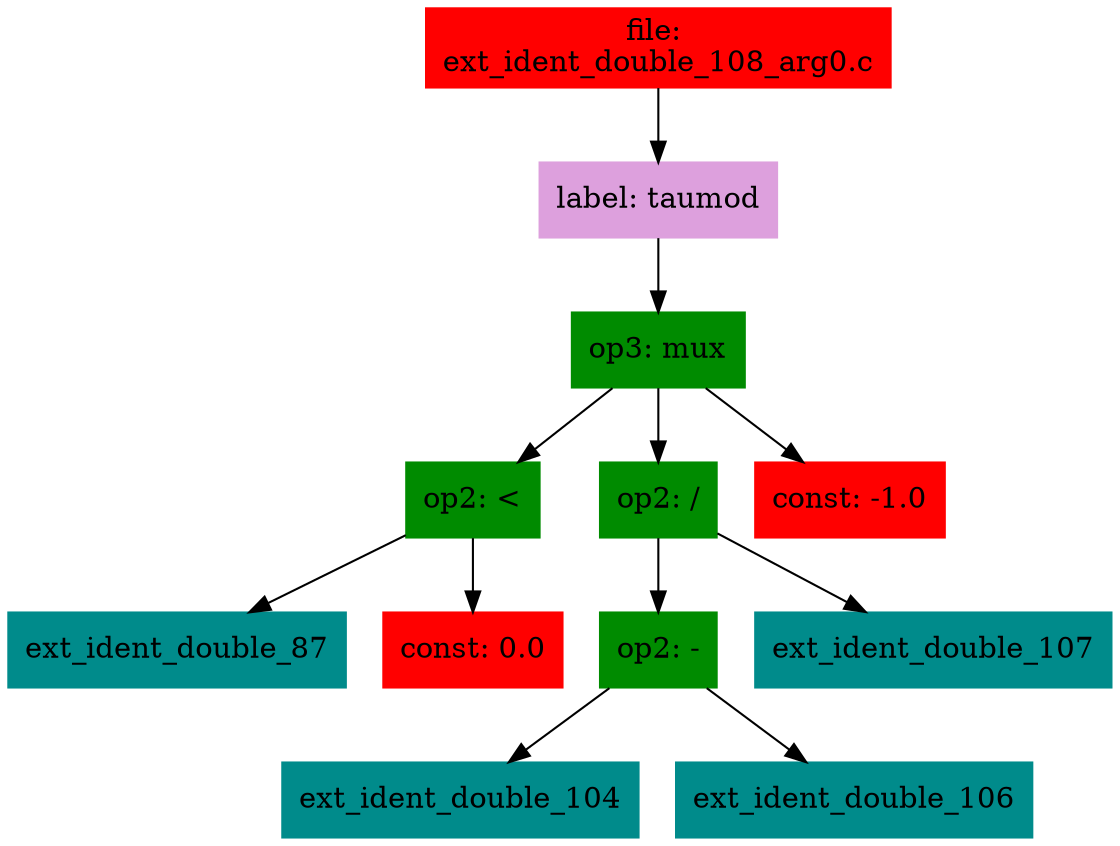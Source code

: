 digraph G {
node [shape=box]

0 [label="file: 
ext_ident_double_108_arg0.c",color=red, style=filled]
1 [label="label: taumod",color=plum, style=filled]
0 -> 1
2 [label="op3: mux",color=green4, style=filled]
1 -> 2
3 [label="op2: <",color=green4, style=filled]
2 -> 3
4 [label="ext_ident_double_87",color=cyan4, style=filled]
3 -> 4
21 [label="const: 0.0",color=red1, style=filled]
3 -> 21
22 [label="op2: /",color=green4, style=filled]
2 -> 22
23 [label="op2: -",color=green4, style=filled]
22 -> 23
24 [label="ext_ident_double_104",color=cyan4, style=filled]
23 -> 24
607 [label="ext_ident_double_106",color=cyan4, style=filled]
23 -> 607
626 [label="ext_ident_double_107",color=cyan4, style=filled]
22 -> 626
643 [label="const: -1.0",color=red1, style=filled]
2 -> 643


}


